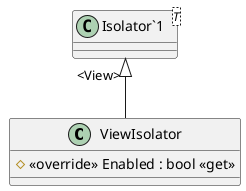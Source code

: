@startuml
class ViewIsolator {
    # <<override>> Enabled : bool <<get>>
}
class "Isolator`1"<T> {
}
"Isolator`1" "<View>" <|-- ViewIsolator
@enduml
